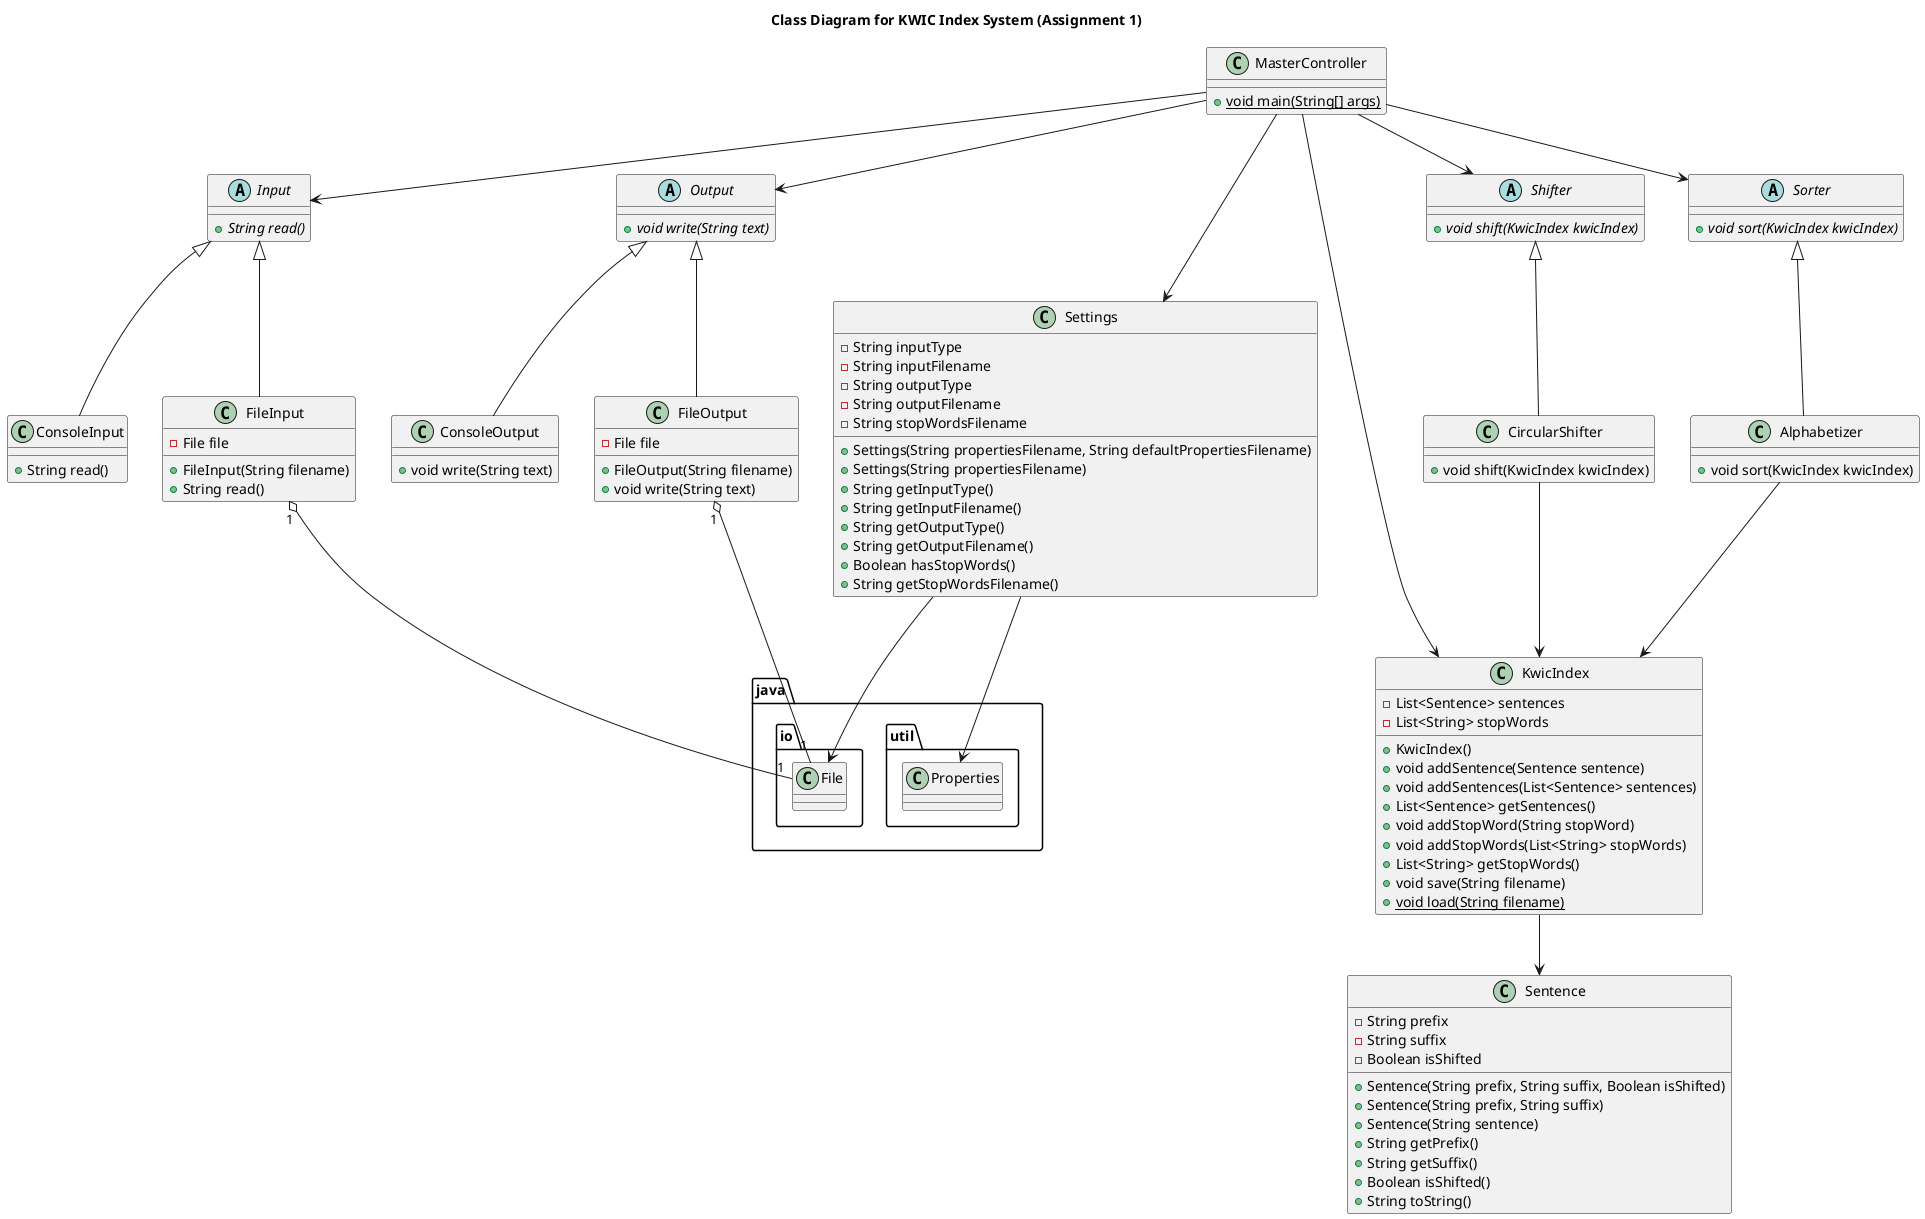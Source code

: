 @startuml SE 311 - Assignment 1

title Class Diagram for KWIC Index System (Assignment 1)

abstract class Input {
  +{abstract} String read()
}

class ConsoleInput extends Input {
  +String read()
}

class FileInput extends Input {
  -File file
  +FileInput(String filename)
  +String read()
}
FileInput "1" o-- "1" java.io.File

abstract class Output {
  +{abstract} void write(String text)
}

class ConsoleOutput extends Output {
  +void write(String text)
}

class FileOutput extends Output {
  -File file
  +FileOutput(String filename)
  +void write(String text)
}
FileOutput "1" o-- "1" java.io.File

class Sentence {
  -String prefix
  -String suffix
  -Boolean isShifted
  +Sentence(String prefix, String suffix, Boolean isShifted)
  +Sentence(String prefix, String suffix)
  +Sentence(String sentence)
  +String getPrefix()
  +String getSuffix()
  +Boolean isShifted()
  +String toString()
}

class KwicIndex {
  -List<Sentence> sentences
  -List<String> stopWords
  +KwicIndex()
  +void addSentence(Sentence sentence)
  +void addSentences(List<Sentence> sentences)
  +List<Sentence> getSentences()
  +void addStopWord(String stopWord)
  +void addStopWords(List<String> stopWords)
  +List<String> getStopWords()
  +void save(String filename)
  +{static} void load(String filename)
}
KwicIndex --> Sentence

abstract class Shifter {
  +{abstract} void shift(KwicIndex kwicIndex)
}

class CircularShifter extends Shifter {
  +void shift(KwicIndex kwicIndex)
}
CircularShifter --> KwicIndex

abstract class Sorter {
  +{abstract} void sort(KwicIndex kwicIndex)
}

class Alphabetizer extends Sorter {
  +void sort(KwicIndex kwicIndex)
}
Alphabetizer --> KwicIndex

class Settings {
  -String inputType
  -String inputFilename
  -String outputType
  -String outputFilename
  -String stopWordsFilename
  +Settings(String propertiesFilename, String defaultPropertiesFilename)
  +Settings(String propertiesFilename)
  +String getInputType()
  +String getInputFilename()
  +String getOutputType()
  +String getOutputFilename()
  +Boolean hasStopWords()
  +String getStopWordsFilename()
}
Settings --> java.util.Properties
Settings --> java.io.File

class MasterController {
  +{static} void main(String[] args)
}
MasterController --> Settings
MasterController --> KwicIndex
MasterController --> Input
MasterController --> Shifter
MasterController --> Sorter
MasterController --> Output

@enduml